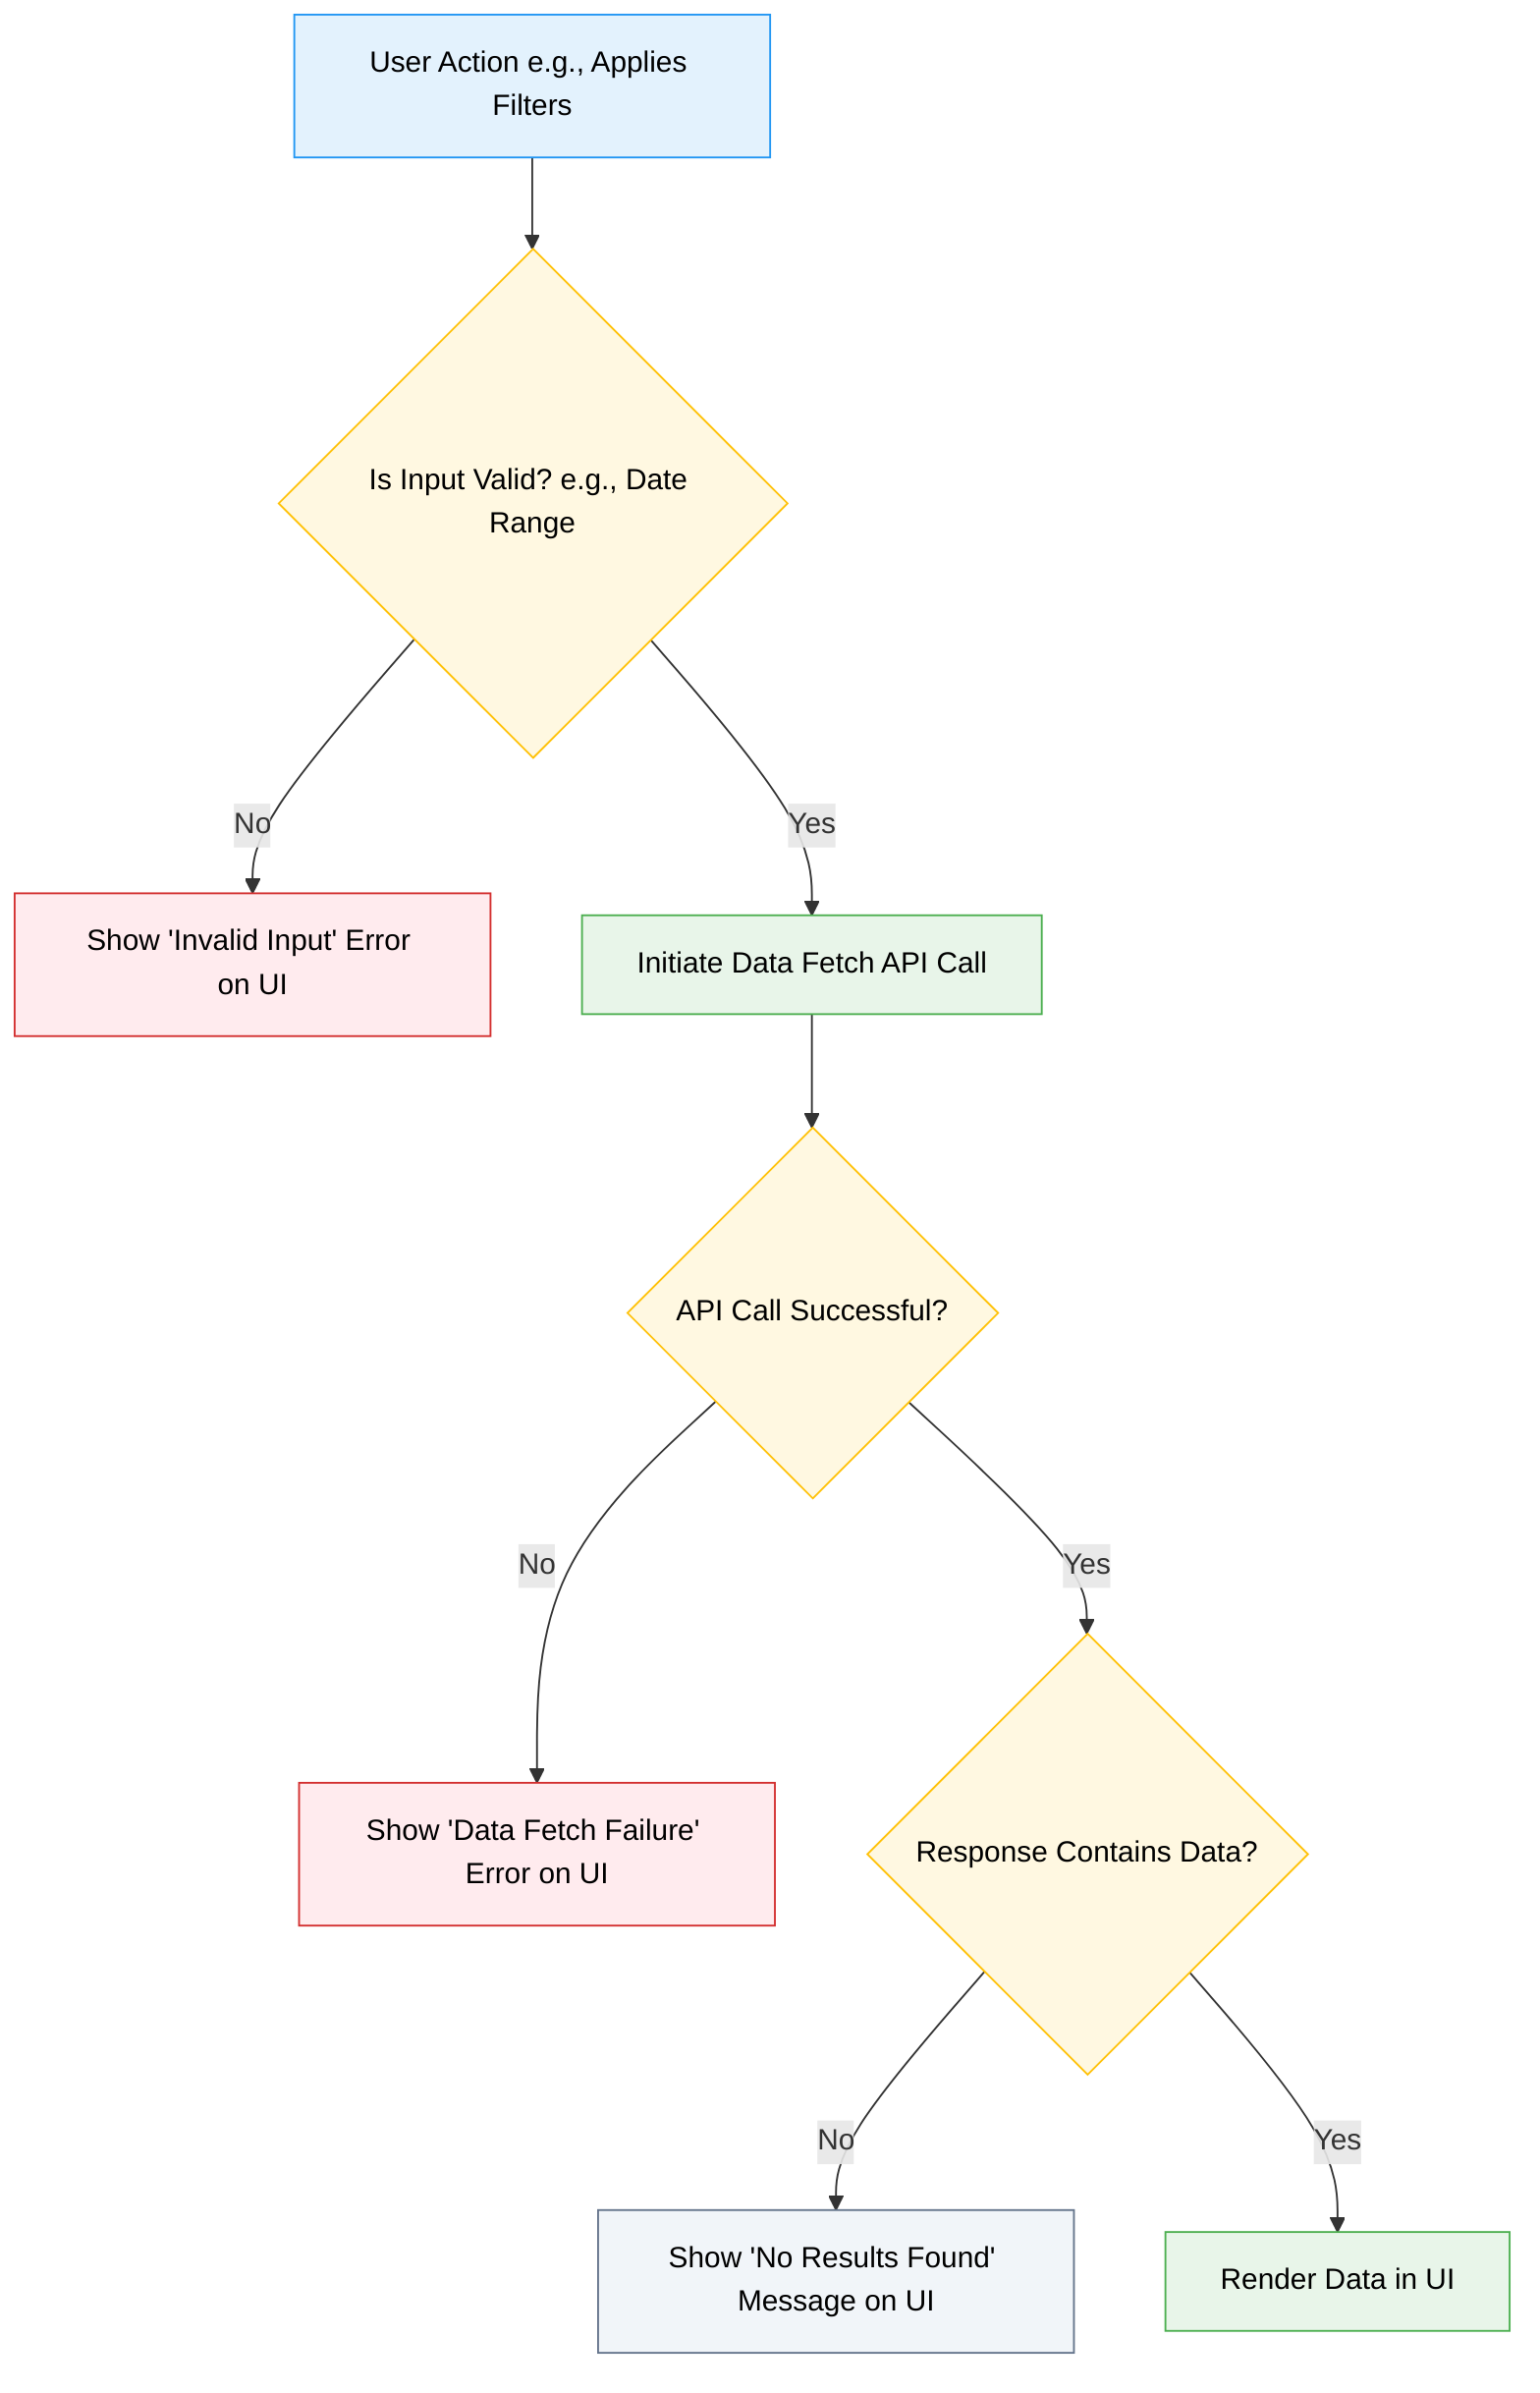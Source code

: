 flowchart TD
    A[User Action e.g., Applies Filters] --> B{Is Input Valid? e.g., Date Range};
    
    B -->|No| C[Show 'Invalid Input' Error on UI];
    B -->|Yes| D[Initiate Data Fetch API Call];
    
    D --> E{API Call Successful?};
    E -->|No| F[Show 'Data Fetch Failure' Error on UI];
    E -->|Yes| G{Response Contains Data?};
    
    G -->|No| H[Show 'No Results Found' Message on UI];
    G -->|Yes| I[Render Data in UI];

    %% Styling
    classDef startNode fill:#E3F2FD,stroke:#2196F3,color:#000
    classDef decisionNode fill:#FFF8E1,stroke:#FFC107,color:#000
    classDef processNode fill:#E8F5E9,stroke:#4CAF50,color:#000
    classDef errorNode fill:#FFEBEE,stroke:#D32F2F,color:#000
    classDef infoNode fill:#F1F5F9,stroke:#64748B,color:#000
    
    class A startNode;
    class B,E,G decisionNode;
    class I,D processNode;
    class C,F errorNode;
    class H infoNode;
